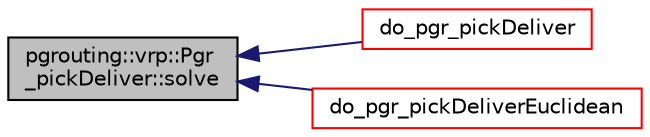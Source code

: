 digraph "pgrouting::vrp::Pgr_pickDeliver::solve"
{
  edge [fontname="Helvetica",fontsize="10",labelfontname="Helvetica",labelfontsize="10"];
  node [fontname="Helvetica",fontsize="10",shape=record];
  rankdir="LR";
  Node1 [label="pgrouting::vrp::Pgr\l_pickDeliver::solve",height=0.2,width=0.4,color="black", fillcolor="grey75", style="filled", fontcolor="black"];
  Node1 -> Node2 [dir="back",color="midnightblue",fontsize="10",style="solid",fontname="Helvetica"];
  Node2 [label="do_pgr_pickDeliver",height=0.2,width=0.4,color="red", fillcolor="white", style="filled",URL="$pickDeliver__driver_8h.html#a06ef15d03d851e390ca5c6572fc92091"];
  Node1 -> Node3 [dir="back",color="midnightblue",fontsize="10",style="solid",fontname="Helvetica"];
  Node3 [label="do_pgr_pickDeliverEuclidean",height=0.2,width=0.4,color="red", fillcolor="white", style="filled",URL="$pickDeliverEuclidean__driver_8h.html#a53635cc50e8e7d8107be4bbee505b3f7"];
}
